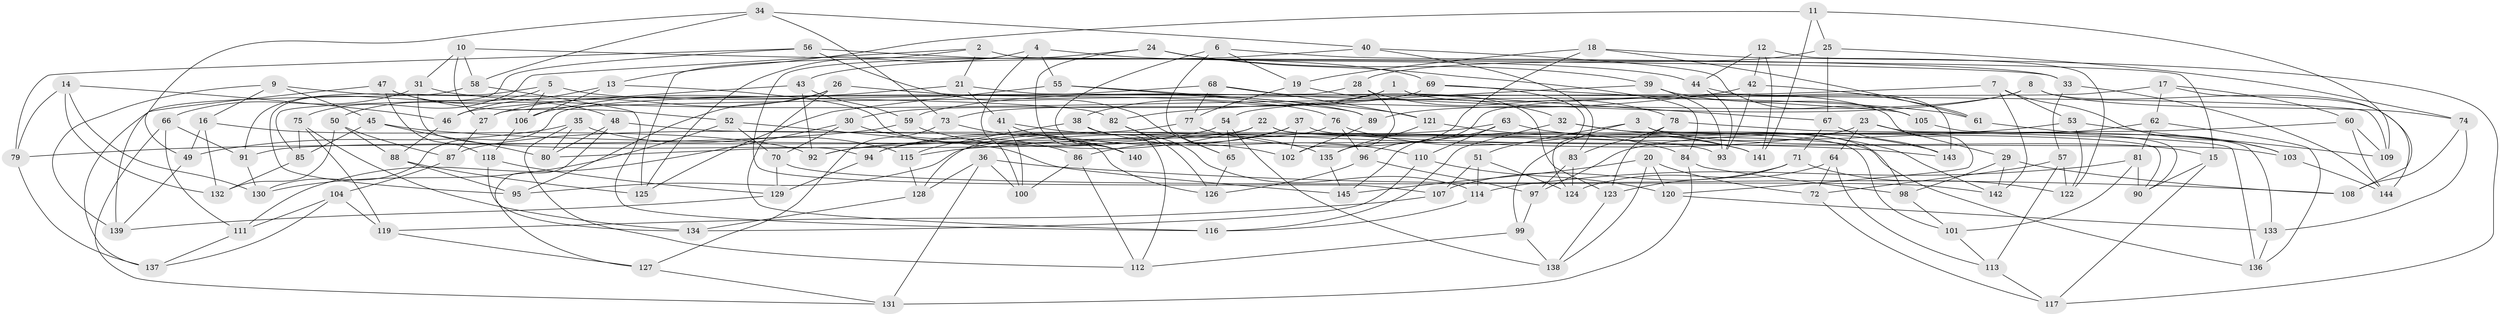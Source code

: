 // Generated by graph-tools (version 1.1) at 2025/50/03/09/25 03:50:49]
// undirected, 145 vertices, 290 edges
graph export_dot {
graph [start="1"]
  node [color=gray90,style=filled];
  1;
  2;
  3;
  4;
  5;
  6;
  7;
  8;
  9;
  10;
  11;
  12;
  13;
  14;
  15;
  16;
  17;
  18;
  19;
  20;
  21;
  22;
  23;
  24;
  25;
  26;
  27;
  28;
  29;
  30;
  31;
  32;
  33;
  34;
  35;
  36;
  37;
  38;
  39;
  40;
  41;
  42;
  43;
  44;
  45;
  46;
  47;
  48;
  49;
  50;
  51;
  52;
  53;
  54;
  55;
  56;
  57;
  58;
  59;
  60;
  61;
  62;
  63;
  64;
  65;
  66;
  67;
  68;
  69;
  70;
  71;
  72;
  73;
  74;
  75;
  76;
  77;
  78;
  79;
  80;
  81;
  82;
  83;
  84;
  85;
  86;
  87;
  88;
  89;
  90;
  91;
  92;
  93;
  94;
  95;
  96;
  97;
  98;
  99;
  100;
  101;
  102;
  103;
  104;
  105;
  106;
  107;
  108;
  109;
  110;
  111;
  112;
  113;
  114;
  115;
  116;
  117;
  118;
  119;
  120;
  121;
  122;
  123;
  124;
  125;
  126;
  127;
  128;
  129;
  130;
  131;
  132;
  133;
  134;
  135;
  136;
  137;
  138;
  139;
  140;
  141;
  142;
  143;
  144;
  145;
  1 -- 67;
  1 -- 38;
  1 -- 120;
  1 -- 30;
  2 -- 125;
  2 -- 15;
  2 -- 21;
  2 -- 75;
  3 -- 99;
  3 -- 90;
  3 -- 15;
  3 -- 51;
  4 -- 100;
  4 -- 125;
  4 -- 55;
  4 -- 44;
  5 -- 89;
  5 -- 91;
  5 -- 106;
  5 -- 50;
  6 -- 19;
  6 -- 140;
  6 -- 65;
  6 -- 33;
  7 -- 142;
  7 -- 27;
  7 -- 103;
  7 -- 53;
  8 -- 144;
  8 -- 74;
  8 -- 89;
  8 -- 59;
  9 -- 16;
  9 -- 82;
  9 -- 139;
  9 -- 45;
  10 -- 27;
  10 -- 58;
  10 -- 31;
  10 -- 33;
  11 -- 109;
  11 -- 25;
  11 -- 13;
  11 -- 141;
  12 -- 44;
  12 -- 42;
  12 -- 122;
  12 -- 141;
  13 -- 46;
  13 -- 106;
  13 -- 126;
  14 -- 132;
  14 -- 130;
  14 -- 46;
  14 -- 79;
  15 -- 117;
  15 -- 90;
  16 -- 132;
  16 -- 92;
  16 -- 49;
  17 -- 62;
  17 -- 60;
  17 -- 96;
  17 -- 108;
  18 -- 117;
  18 -- 135;
  18 -- 61;
  18 -- 19;
  19 -- 32;
  19 -- 77;
  20 -- 120;
  20 -- 72;
  20 -- 138;
  20 -- 145;
  21 -- 109;
  21 -- 41;
  21 -- 106;
  22 -- 91;
  22 -- 101;
  22 -- 92;
  22 -- 136;
  23 -- 64;
  23 -- 94;
  23 -- 29;
  23 -- 90;
  24 -- 107;
  24 -- 84;
  24 -- 140;
  24 -- 39;
  25 -- 67;
  25 -- 28;
  25 -- 74;
  26 -- 27;
  26 -- 95;
  26 -- 116;
  26 -- 76;
  27 -- 87;
  28 -- 85;
  28 -- 78;
  28 -- 102;
  29 -- 98;
  29 -- 142;
  29 -- 108;
  30 -- 111;
  30 -- 70;
  30 -- 86;
  31 -- 66;
  31 -- 94;
  31 -- 61;
  32 -- 143;
  32 -- 98;
  32 -- 116;
  33 -- 144;
  33 -- 57;
  34 -- 40;
  34 -- 73;
  34 -- 49;
  34 -- 58;
  35 -- 112;
  35 -- 80;
  35 -- 49;
  35 -- 115;
  36 -- 131;
  36 -- 100;
  36 -- 108;
  36 -- 128;
  37 -- 86;
  37 -- 94;
  37 -- 103;
  37 -- 102;
  38 -- 112;
  38 -- 115;
  38 -- 110;
  39 -- 105;
  39 -- 93;
  39 -- 54;
  40 -- 43;
  40 -- 105;
  40 -- 83;
  41 -- 135;
  41 -- 140;
  41 -- 100;
  42 -- 61;
  42 -- 93;
  42 -- 82;
  43 -- 46;
  43 -- 92;
  43 -- 59;
  44 -- 143;
  44 -- 93;
  45 -- 143;
  45 -- 85;
  45 -- 80;
  46 -- 88;
  47 -- 139;
  47 -- 118;
  47 -- 48;
  47 -- 52;
  48 -- 127;
  48 -- 80;
  48 -- 93;
  49 -- 139;
  50 -- 132;
  50 -- 87;
  50 -- 88;
  51 -- 107;
  51 -- 124;
  51 -- 114;
  52 -- 70;
  52 -- 130;
  52 -- 145;
  53 -- 115;
  53 -- 109;
  53 -- 122;
  54 -- 138;
  54 -- 80;
  54 -- 65;
  55 -- 125;
  55 -- 89;
  55 -- 121;
  56 -- 69;
  56 -- 79;
  56 -- 95;
  56 -- 65;
  57 -- 122;
  57 -- 72;
  57 -- 113;
  58 -- 137;
  58 -- 116;
  59 -- 79;
  59 -- 102;
  60 -- 144;
  60 -- 109;
  60 -- 92;
  61 -- 103;
  62 -- 81;
  62 -- 97;
  62 -- 136;
  63 -- 95;
  63 -- 145;
  63 -- 142;
  63 -- 110;
  64 -- 72;
  64 -- 113;
  64 -- 124;
  65 -- 126;
  66 -- 91;
  66 -- 131;
  66 -- 111;
  67 -- 143;
  67 -- 71;
  68 -- 130;
  68 -- 123;
  68 -- 121;
  68 -- 77;
  69 -- 105;
  69 -- 73;
  69 -- 124;
  70 -- 129;
  70 -- 142;
  71 -- 107;
  71 -- 122;
  71 -- 123;
  72 -- 117;
  73 -- 127;
  73 -- 140;
  74 -- 108;
  74 -- 133;
  75 -- 134;
  75 -- 119;
  75 -- 85;
  76 -- 96;
  76 -- 141;
  76 -- 128;
  77 -- 87;
  77 -- 84;
  78 -- 136;
  78 -- 83;
  78 -- 123;
  79 -- 137;
  81 -- 101;
  81 -- 114;
  81 -- 90;
  82 -- 114;
  82 -- 126;
  83 -- 124;
  83 -- 97;
  84 -- 98;
  84 -- 131;
  85 -- 132;
  86 -- 100;
  86 -- 112;
  87 -- 104;
  88 -- 95;
  88 -- 125;
  89 -- 102;
  91 -- 130;
  94 -- 129;
  96 -- 97;
  96 -- 126;
  97 -- 99;
  98 -- 101;
  99 -- 138;
  99 -- 112;
  101 -- 113;
  103 -- 144;
  104 -- 111;
  104 -- 137;
  104 -- 119;
  105 -- 133;
  106 -- 118;
  107 -- 119;
  110 -- 134;
  110 -- 120;
  111 -- 137;
  113 -- 117;
  114 -- 116;
  115 -- 128;
  118 -- 129;
  118 -- 134;
  119 -- 127;
  120 -- 133;
  121 -- 141;
  121 -- 135;
  123 -- 138;
  127 -- 131;
  128 -- 134;
  129 -- 139;
  133 -- 136;
  135 -- 145;
}
